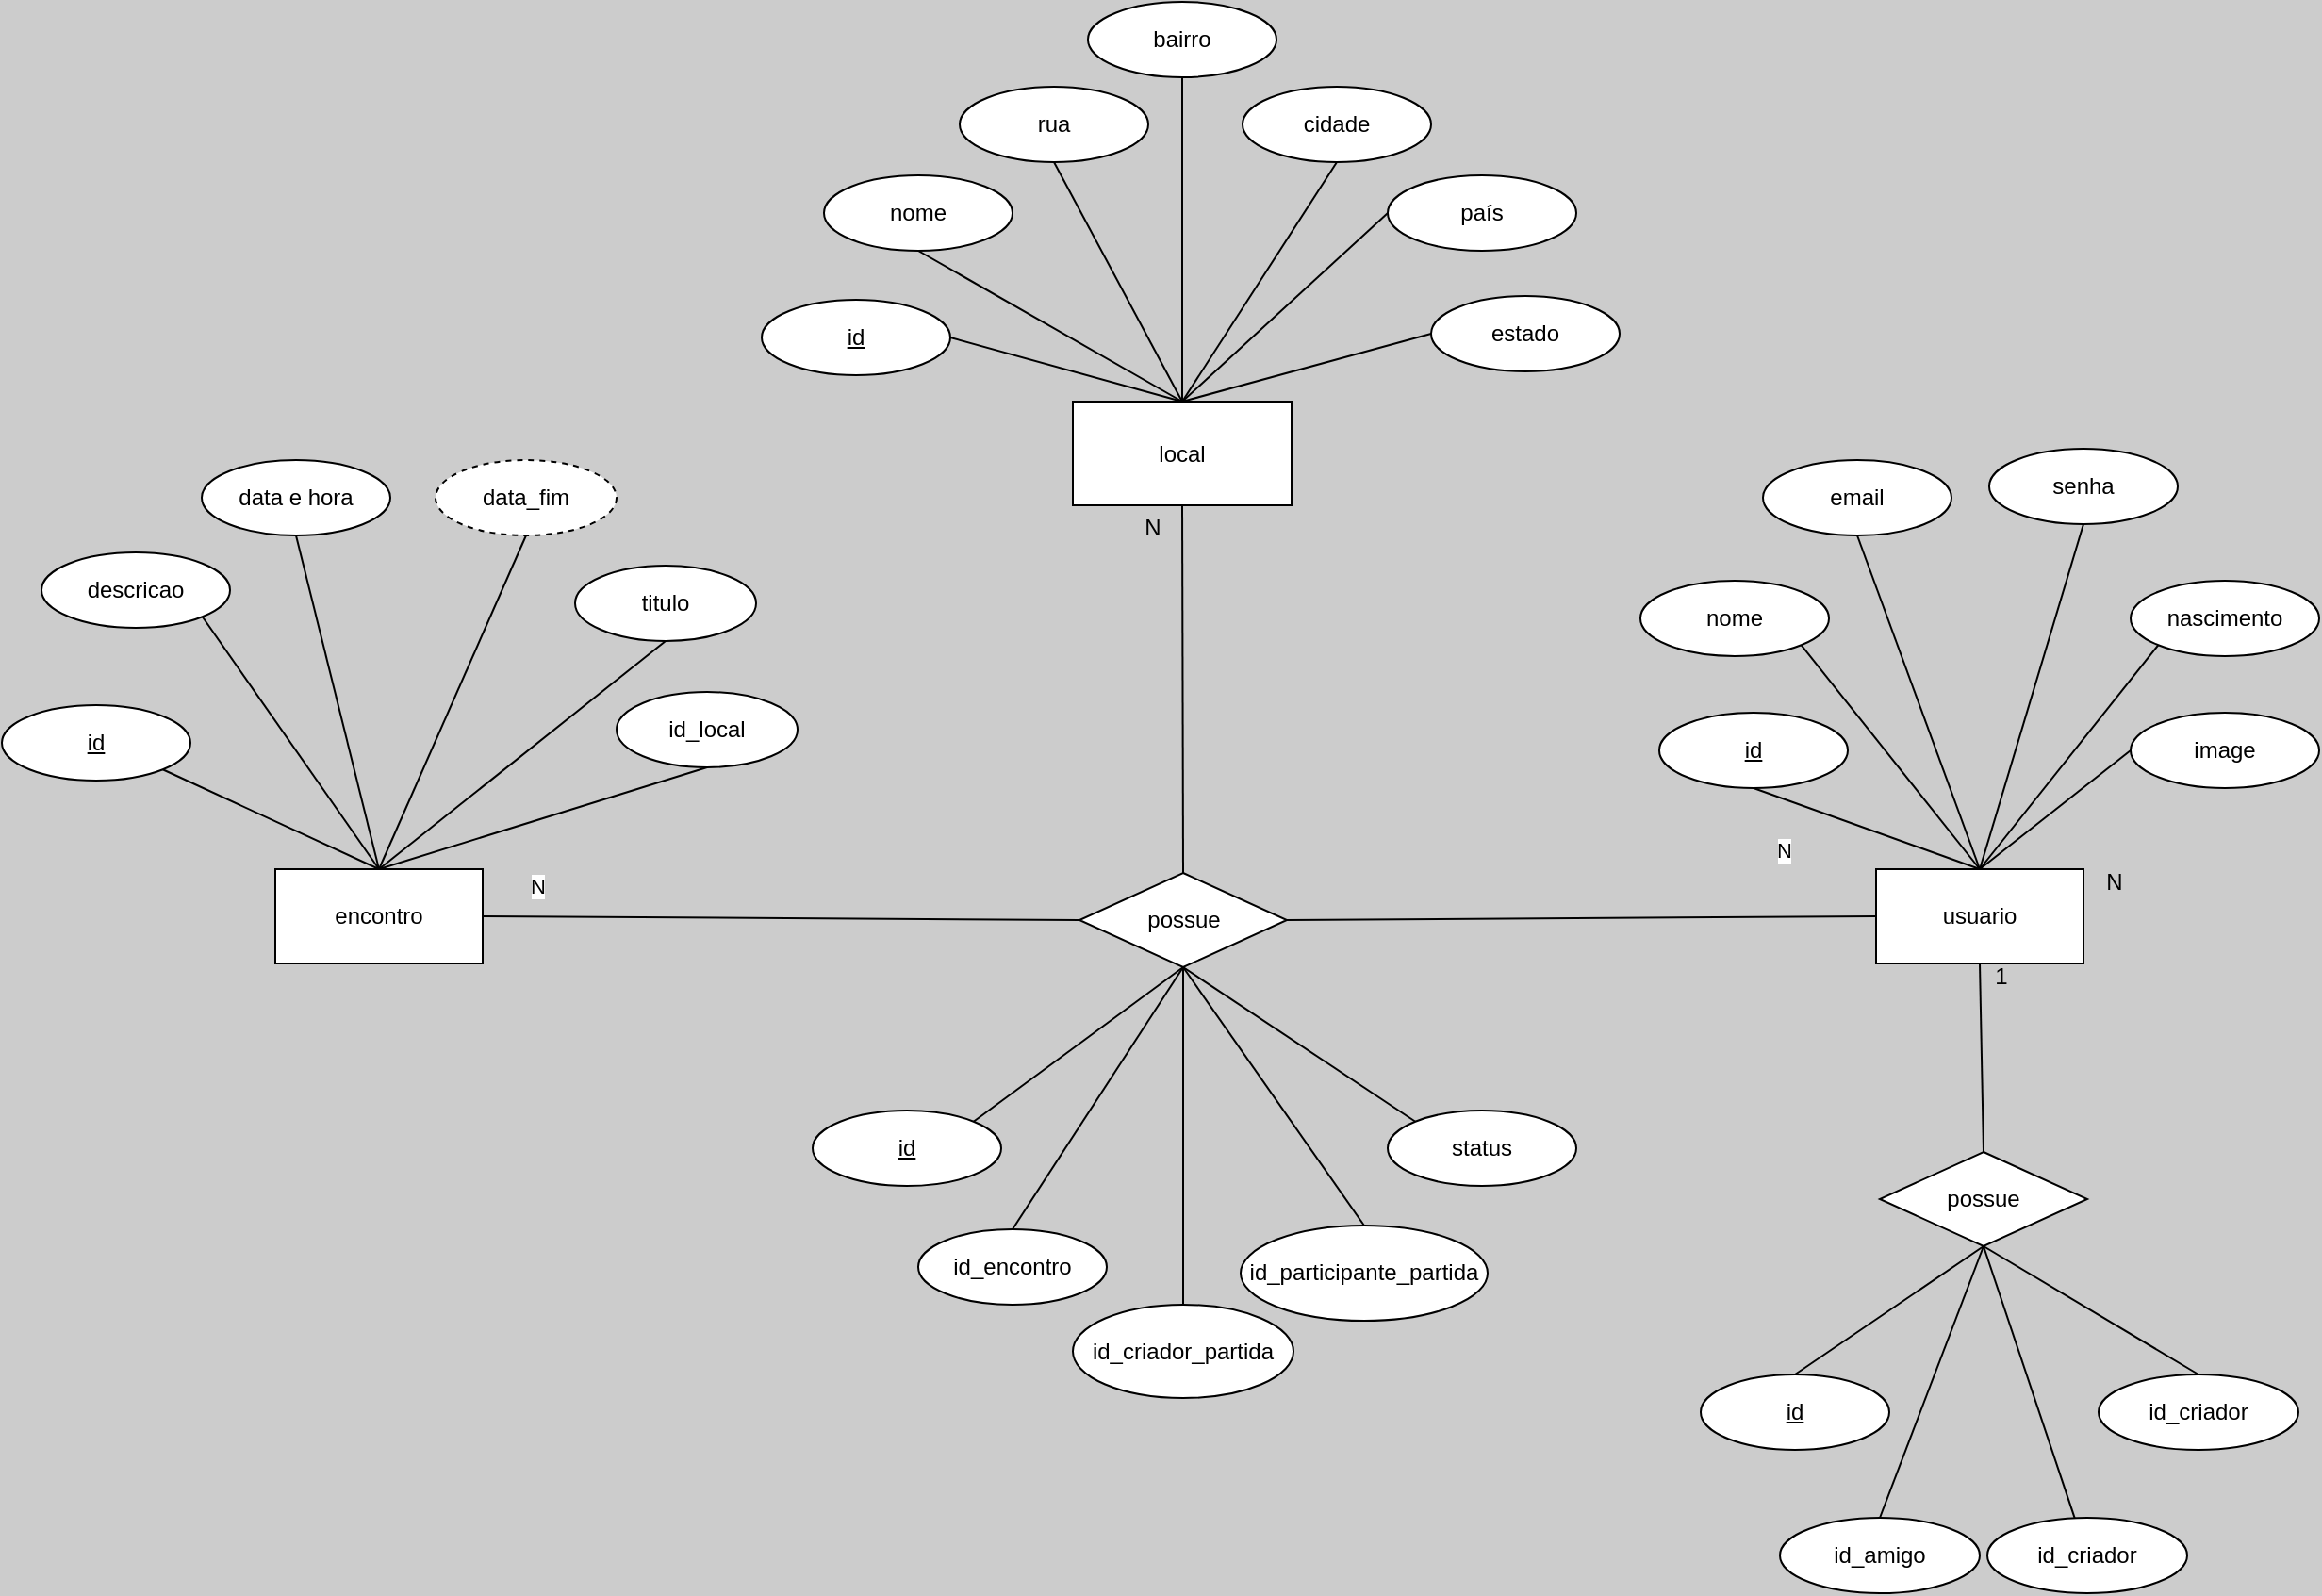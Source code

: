 <mxfile version="21.3.5" type="device">
  <diagram name="Página-1" id="N1INOAUM5hpIThV5yqhR">
    <mxGraphModel dx="1687" dy="2105" grid="0" gridSize="10" guides="1" tooltips="1" connect="1" arrows="1" fold="1" page="1" pageScale="1" pageWidth="827" pageHeight="1169" background="#CCCCCC" math="0" shadow="0">
      <root>
        <mxCell id="0" />
        <mxCell id="1" parent="0" />
        <mxCell id="-wdtQB86EiZ9sF__bixl-102" value="usuario" style="html=1;whiteSpace=wrap;" parent="1" vertex="1">
          <mxGeometry x="1192" y="-236" width="110" height="50" as="geometry" />
        </mxCell>
        <mxCell id="-wdtQB86EiZ9sF__bixl-103" value="&lt;u&gt;id&lt;/u&gt;" style="ellipse;whiteSpace=wrap;html=1;align=center;" parent="1" vertex="1">
          <mxGeometry x="1077" y="-319" width="100" height="40" as="geometry" />
        </mxCell>
        <mxCell id="-wdtQB86EiZ9sF__bixl-104" value="senha" style="ellipse;whiteSpace=wrap;html=1;align=center;" parent="1" vertex="1">
          <mxGeometry x="1252" y="-459" width="100" height="40" as="geometry" />
        </mxCell>
        <mxCell id="-wdtQB86EiZ9sF__bixl-105" value="nome" style="ellipse;whiteSpace=wrap;html=1;align=center;" parent="1" vertex="1">
          <mxGeometry x="1067" y="-389" width="100" height="40" as="geometry" />
        </mxCell>
        <mxCell id="-wdtQB86EiZ9sF__bixl-106" value="email" style="ellipse;whiteSpace=wrap;html=1;align=center;" parent="1" vertex="1">
          <mxGeometry x="1132" y="-453" width="100" height="40" as="geometry" />
        </mxCell>
        <mxCell id="-wdtQB86EiZ9sF__bixl-107" value="nascimento" style="ellipse;whiteSpace=wrap;html=1;align=center;" parent="1" vertex="1">
          <mxGeometry x="1327" y="-389" width="100" height="40" as="geometry" />
        </mxCell>
        <mxCell id="-wdtQB86EiZ9sF__bixl-108" value="" style="endArrow=none;html=1;rounded=0;exitX=0.5;exitY=1;exitDx=0;exitDy=0;entryX=0.5;entryY=0;entryDx=0;entryDy=0;" parent="1" source="-wdtQB86EiZ9sF__bixl-103" target="-wdtQB86EiZ9sF__bixl-102" edge="1">
          <mxGeometry width="50" height="50" relative="1" as="geometry">
            <mxPoint x="1197" y="-284" as="sourcePoint" />
            <mxPoint x="1247" y="-334" as="targetPoint" />
          </mxGeometry>
        </mxCell>
        <mxCell id="-wdtQB86EiZ9sF__bixl-109" value="" style="endArrow=none;html=1;rounded=0;entryX=0.5;entryY=0;entryDx=0;entryDy=0;exitX=1;exitY=1;exitDx=0;exitDy=0;" parent="1" source="-wdtQB86EiZ9sF__bixl-105" target="-wdtQB86EiZ9sF__bixl-102" edge="1">
          <mxGeometry width="50" height="50" relative="1" as="geometry">
            <mxPoint x="1107" y="-314" as="sourcePoint" />
            <mxPoint x="1257" y="-324" as="targetPoint" />
          </mxGeometry>
        </mxCell>
        <mxCell id="-wdtQB86EiZ9sF__bixl-110" value="" style="endArrow=none;html=1;rounded=0;entryX=0.5;entryY=0;entryDx=0;entryDy=0;exitX=0.5;exitY=1;exitDx=0;exitDy=0;" parent="1" source="-wdtQB86EiZ9sF__bixl-104" target="-wdtQB86EiZ9sF__bixl-102" edge="1">
          <mxGeometry width="50" height="50" relative="1" as="geometry">
            <mxPoint x="1217" y="-264" as="sourcePoint" />
            <mxPoint x="1267" y="-314" as="targetPoint" />
          </mxGeometry>
        </mxCell>
        <mxCell id="-wdtQB86EiZ9sF__bixl-111" value="" style="endArrow=none;html=1;rounded=0;entryX=0.5;entryY=0;entryDx=0;entryDy=0;exitX=0;exitY=1;exitDx=0;exitDy=0;" parent="1" source="-wdtQB86EiZ9sF__bixl-107" target="-wdtQB86EiZ9sF__bixl-102" edge="1">
          <mxGeometry width="50" height="50" relative="1" as="geometry">
            <mxPoint x="1357" y="-339" as="sourcePoint" />
            <mxPoint x="1307" y="-354" as="targetPoint" />
          </mxGeometry>
        </mxCell>
        <mxCell id="-wdtQB86EiZ9sF__bixl-112" value="" style="endArrow=none;html=1;rounded=0;exitX=0.5;exitY=1;exitDx=0;exitDy=0;entryX=0.5;entryY=0;entryDx=0;entryDy=0;" parent="1" source="-wdtQB86EiZ9sF__bixl-106" target="-wdtQB86EiZ9sF__bixl-102" edge="1">
          <mxGeometry width="50" height="50" relative="1" as="geometry">
            <mxPoint x="1237" y="-244" as="sourcePoint" />
            <mxPoint x="1287" y="-294" as="targetPoint" />
          </mxGeometry>
        </mxCell>
        <mxCell id="-wdtQB86EiZ9sF__bixl-113" value="image" style="ellipse;whiteSpace=wrap;html=1;align=center;" parent="1" vertex="1">
          <mxGeometry x="1327" y="-319" width="100" height="40" as="geometry" />
        </mxCell>
        <mxCell id="-wdtQB86EiZ9sF__bixl-114" value="" style="endArrow=none;html=1;rounded=0;entryX=0;entryY=0.5;entryDx=0;entryDy=0;exitX=0.5;exitY=0;exitDx=0;exitDy=0;" parent="1" source="-wdtQB86EiZ9sF__bixl-102" target="-wdtQB86EiZ9sF__bixl-113" edge="1">
          <mxGeometry width="50" height="50" relative="1" as="geometry">
            <mxPoint x="1447" y="-114" as="sourcePoint" />
            <mxPoint x="1507" y="-274" as="targetPoint" />
          </mxGeometry>
        </mxCell>
        <mxCell id="-wdtQB86EiZ9sF__bixl-157" value="encontro" style="rounded=0;whiteSpace=wrap;html=1;" parent="1" vertex="1">
          <mxGeometry x="343" y="-236" width="110" height="50" as="geometry" />
        </mxCell>
        <mxCell id="-wdtQB86EiZ9sF__bixl-158" value="" style="endArrow=none;html=1;rounded=0;entryX=0;entryY=0.5;entryDx=0;entryDy=0;exitX=1;exitY=0.5;exitDx=0;exitDy=0;" parent="1" source="-wdtQB86EiZ9sF__bixl-157" target="-wdtQB86EiZ9sF__bixl-162" edge="1">
          <mxGeometry width="50" height="50" relative="1" as="geometry">
            <mxPoint x="664" y="-166" as="sourcePoint" />
            <mxPoint x="744" y="-106" as="targetPoint" />
          </mxGeometry>
        </mxCell>
        <mxCell id="-wdtQB86EiZ9sF__bixl-159" value="data_fim" style="ellipse;whiteSpace=wrap;html=1;align=center;dashed=1;" parent="1" vertex="1">
          <mxGeometry x="428" y="-453" width="96" height="40" as="geometry" />
        </mxCell>
        <mxCell id="-wdtQB86EiZ9sF__bixl-161" value="descricao" style="ellipse;whiteSpace=wrap;html=1;align=center;" parent="1" vertex="1">
          <mxGeometry x="219" y="-404" width="100" height="40" as="geometry" />
        </mxCell>
        <mxCell id="-wdtQB86EiZ9sF__bixl-162" value="possue" style="shape=rhombus;perimeter=rhombusPerimeter;whiteSpace=wrap;html=1;align=center;" parent="1" vertex="1">
          <mxGeometry x="769.5" y="-234" width="110" height="50" as="geometry" />
        </mxCell>
        <mxCell id="-wdtQB86EiZ9sF__bixl-163" value="" style="endArrow=none;html=1;rounded=0;entryX=1;entryY=0.5;entryDx=0;entryDy=0;exitX=0;exitY=0.5;exitDx=0;exitDy=0;" parent="1" edge="1" target="-wdtQB86EiZ9sF__bixl-162" source="-wdtQB86EiZ9sF__bixl-102">
          <mxGeometry width="50" height="50" relative="1" as="geometry">
            <mxPoint x="1192" y="-192.5" as="sourcePoint" />
            <mxPoint x="1097" y="-192.5" as="targetPoint" />
          </mxGeometry>
        </mxCell>
        <mxCell id="GXf_h8resjG4_r_IiJEU-1" value="N" style="edgeLabel;html=1;align=center;verticalAlign=middle;resizable=0;points=[];" parent="-wdtQB86EiZ9sF__bixl-163" vertex="1" connectable="0">
          <mxGeometry x="-0.684" y="1" relative="1" as="geometry">
            <mxPoint y="-37" as="offset" />
          </mxGeometry>
        </mxCell>
        <mxCell id="-wdtQB86EiZ9sF__bixl-174" value="" style="endArrow=none;html=1;rounded=0;entryX=1;entryY=1;entryDx=0;entryDy=0;exitX=0.5;exitY=0;exitDx=0;exitDy=0;" parent="1" source="-wdtQB86EiZ9sF__bixl-157" target="-wdtQB86EiZ9sF__bixl-161" edge="1">
          <mxGeometry width="50" height="50" relative="1" as="geometry">
            <mxPoint x="419" y="-176" as="sourcePoint" />
            <mxPoint x="419" y="-56" as="targetPoint" />
          </mxGeometry>
        </mxCell>
        <mxCell id="-wdtQB86EiZ9sF__bixl-175" value="data e hora" style="ellipse;whiteSpace=wrap;html=1;align=center;" parent="1" vertex="1">
          <mxGeometry x="304" y="-453" width="100" height="40" as="geometry" />
        </mxCell>
        <mxCell id="-wdtQB86EiZ9sF__bixl-176" value="" style="endArrow=none;html=1;rounded=0;entryX=0.5;entryY=0;entryDx=0;entryDy=0;exitX=0.5;exitY=1;exitDx=0;exitDy=0;" parent="1" source="-wdtQB86EiZ9sF__bixl-175" target="-wdtQB86EiZ9sF__bixl-157" edge="1">
          <mxGeometry width="50" height="50" relative="1" as="geometry">
            <mxPoint x="419" y="-226" as="sourcePoint" />
            <mxPoint x="359" y="-312" as="targetPoint" />
          </mxGeometry>
        </mxCell>
        <mxCell id="-wdtQB86EiZ9sF__bixl-178" value="" style="endArrow=none;html=1;rounded=0;entryX=0.5;entryY=0;entryDx=0;entryDy=0;exitX=0.5;exitY=1;exitDx=0;exitDy=0;" parent="1" source="-wdtQB86EiZ9sF__bixl-159" target="-wdtQB86EiZ9sF__bixl-157" edge="1">
          <mxGeometry width="50" height="50" relative="1" as="geometry">
            <mxPoint x="419" y="-326" as="sourcePoint" />
            <mxPoint x="419" y="-226" as="targetPoint" />
          </mxGeometry>
        </mxCell>
        <mxCell id="A-LrJeK5duBcHdD12Yyj-2" value="" style="endArrow=none;html=1;rounded=0;exitX=1;exitY=1;exitDx=0;exitDy=0;entryX=0.5;entryY=0;entryDx=0;entryDy=0;" parent="1" source="VPqgROpHKX0WwlNAz4hR-3" target="-wdtQB86EiZ9sF__bixl-157" edge="1">
          <mxGeometry width="50" height="50" relative="1" as="geometry">
            <mxPoint x="354" y="-256" as="sourcePoint" />
            <mxPoint x="414" y="-236" as="targetPoint" />
          </mxGeometry>
        </mxCell>
        <mxCell id="GXf_h8resjG4_r_IiJEU-2" value="N" style="edgeLabel;html=1;align=center;verticalAlign=middle;resizable=0;points=[];" parent="1" vertex="1" connectable="0">
          <mxGeometry x="524" y="-246" as="geometry">
            <mxPoint x="-42" y="19" as="offset" />
          </mxGeometry>
        </mxCell>
        <mxCell id="GXf_h8resjG4_r_IiJEU-3" value="N" style="text;html=1;align=center;verticalAlign=middle;resizable=0;points=[];autosize=1;" parent="1" vertex="1">
          <mxGeometry x="1308" y="-238" width="19" height="18" as="geometry" />
        </mxCell>
        <mxCell id="izcqgFG0Y2Gzf3-ew_Px-1" value="" style="endArrow=none;html=1;rounded=0;exitX=0.5;exitY=1;exitDx=0;exitDy=0;entryX=0.5;entryY=0;entryDx=0;entryDy=0;" parent="1" source="-wdtQB86EiZ9sF__bixl-102" target="izcqgFG0Y2Gzf3-ew_Px-3" edge="1">
          <mxGeometry width="50" height="50" relative="1" as="geometry">
            <mxPoint x="856" y="-204" as="sourcePoint" />
            <mxPoint x="1247" y="-120" as="targetPoint" />
          </mxGeometry>
        </mxCell>
        <mxCell id="izcqgFG0Y2Gzf3-ew_Px-3" value="possue" style="shape=rhombus;perimeter=rhombusPerimeter;whiteSpace=wrap;html=1;align=center;" parent="1" vertex="1">
          <mxGeometry x="1194" y="-86" width="110" height="50" as="geometry" />
        </mxCell>
        <mxCell id="izcqgFG0Y2Gzf3-ew_Px-6" value="1" style="text;html=1;align=center;verticalAlign=middle;resizable=0;points=[];autosize=1;strokeColor=none;fillColor=none;" parent="1" vertex="1">
          <mxGeometry x="1245" y="-192" width="25" height="26" as="geometry" />
        </mxCell>
        <mxCell id="izcqgFG0Y2Gzf3-ew_Px-9" value="" style="endArrow=none;html=1;rounded=0;entryX=0.5;entryY=1;entryDx=0;entryDy=0;exitX=0.5;exitY=0;exitDx=0;exitDy=0;" parent="1" source="izcqgFG0Y2Gzf3-ew_Px-15" target="izcqgFG0Y2Gzf3-ew_Px-3" edge="1">
          <mxGeometry width="50" height="50" relative="1" as="geometry">
            <mxPoint x="1155" y="25" as="sourcePoint" />
            <mxPoint x="1249" y="9" as="targetPoint" />
          </mxGeometry>
        </mxCell>
        <mxCell id="izcqgFG0Y2Gzf3-ew_Px-10" value="id_amigo" style="ellipse;whiteSpace=wrap;html=1;align=center;" parent="1" vertex="1">
          <mxGeometry x="1141" y="108" width="106" height="40" as="geometry" />
        </mxCell>
        <mxCell id="izcqgFG0Y2Gzf3-ew_Px-11" value="" style="endArrow=none;html=1;rounded=0;entryX=0.5;entryY=1;entryDx=0;entryDy=0;exitX=0.5;exitY=0;exitDx=0;exitDy=0;" parent="1" source="izcqgFG0Y2Gzf3-ew_Px-10" target="izcqgFG0Y2Gzf3-ew_Px-3" edge="1">
          <mxGeometry width="50" height="50" relative="1" as="geometry">
            <mxPoint x="1207" y="44" as="sourcePoint" />
            <mxPoint x="1249" y="9" as="targetPoint" />
          </mxGeometry>
        </mxCell>
        <mxCell id="izcqgFG0Y2Gzf3-ew_Px-12" value="id_criador" style="ellipse;whiteSpace=wrap;html=1;align=center;" parent="1" vertex="1">
          <mxGeometry x="1251" y="108" width="106" height="40" as="geometry" />
        </mxCell>
        <mxCell id="izcqgFG0Y2Gzf3-ew_Px-14" value="" style="endArrow=none;html=1;rounded=0;entryX=0.5;entryY=1;entryDx=0;entryDy=0;" parent="1" source="izcqgFG0Y2Gzf3-ew_Px-12" target="izcqgFG0Y2Gzf3-ew_Px-3" edge="1">
          <mxGeometry width="50" height="50" relative="1" as="geometry">
            <mxPoint x="1269.5" y="67" as="sourcePoint" />
            <mxPoint x="1249" y="9" as="targetPoint" />
          </mxGeometry>
        </mxCell>
        <mxCell id="izcqgFG0Y2Gzf3-ew_Px-15" value="&lt;u&gt;id&lt;/u&gt;" style="ellipse;whiteSpace=wrap;html=1;align=center;" parent="1" vertex="1">
          <mxGeometry x="1099" y="32" width="100" height="40" as="geometry" />
        </mxCell>
        <mxCell id="VPqgROpHKX0WwlNAz4hR-1" value="id_criador" style="ellipse;whiteSpace=wrap;html=1;align=center;" vertex="1" parent="1">
          <mxGeometry x="1310" y="32" width="106" height="40" as="geometry" />
        </mxCell>
        <mxCell id="VPqgROpHKX0WwlNAz4hR-2" value="" style="endArrow=none;html=1;rounded=0;entryX=0.5;entryY=0;entryDx=0;entryDy=0;exitX=0.5;exitY=1;exitDx=0;exitDy=0;" edge="1" parent="1" source="izcqgFG0Y2Gzf3-ew_Px-3" target="VPqgROpHKX0WwlNAz4hR-1">
          <mxGeometry width="50" height="50" relative="1" as="geometry">
            <mxPoint x="1249" y="9" as="sourcePoint" />
            <mxPoint x="1458" y="-36" as="targetPoint" />
          </mxGeometry>
        </mxCell>
        <mxCell id="VPqgROpHKX0WwlNAz4hR-3" value="&lt;u&gt;id&lt;/u&gt;" style="ellipse;whiteSpace=wrap;html=1;align=center;" vertex="1" parent="1">
          <mxGeometry x="198" y="-323" width="100" height="40" as="geometry" />
        </mxCell>
        <mxCell id="VPqgROpHKX0WwlNAz4hR-4" value="titulo" style="ellipse;whiteSpace=wrap;html=1;align=center;" vertex="1" parent="1">
          <mxGeometry x="502" y="-397" width="96" height="40" as="geometry" />
        </mxCell>
        <mxCell id="VPqgROpHKX0WwlNAz4hR-5" value="" style="endArrow=none;html=1;rounded=0;entryX=0.5;entryY=0;entryDx=0;entryDy=0;exitX=0.5;exitY=1;exitDx=0;exitDy=0;" edge="1" parent="1" source="VPqgROpHKX0WwlNAz4hR-4" target="-wdtQB86EiZ9sF__bixl-157">
          <mxGeometry width="50" height="50" relative="1" as="geometry">
            <mxPoint x="540" y="-122" as="sourcePoint" />
            <mxPoint x="476" y="-61" as="targetPoint" />
          </mxGeometry>
        </mxCell>
        <mxCell id="VPqgROpHKX0WwlNAz4hR-6" value="id_local" style="ellipse;whiteSpace=wrap;html=1;align=center;" vertex="1" parent="1">
          <mxGeometry x="524" y="-330" width="96" height="40" as="geometry" />
        </mxCell>
        <mxCell id="VPqgROpHKX0WwlNAz4hR-7" value="" style="endArrow=none;html=1;rounded=0;entryX=0.5;entryY=1;entryDx=0;entryDy=0;exitX=0.5;exitY=0;exitDx=0;exitDy=0;" edge="1" parent="1" source="-wdtQB86EiZ9sF__bixl-157" target="VPqgROpHKX0WwlNAz4hR-6">
          <mxGeometry width="50" height="50" relative="1" as="geometry">
            <mxPoint x="626" y="-77" as="sourcePoint" />
            <mxPoint x="503" y="45" as="targetPoint" />
          </mxGeometry>
        </mxCell>
        <mxCell id="VPqgROpHKX0WwlNAz4hR-18" value="" style="endArrow=none;html=1;rounded=0;entryX=0.5;entryY=1;entryDx=0;entryDy=0;exitX=1;exitY=0;exitDx=0;exitDy=0;" edge="1" parent="1" source="VPqgROpHKX0WwlNAz4hR-34" target="-wdtQB86EiZ9sF__bixl-162">
          <mxGeometry width="50" height="50" relative="1" as="geometry">
            <mxPoint x="606" y="-110.0" as="sourcePoint" />
            <mxPoint x="786" y="-163" as="targetPoint" />
          </mxGeometry>
        </mxCell>
        <mxCell id="VPqgROpHKX0WwlNAz4hR-19" value="" style="endArrow=none;html=1;rounded=0;entryX=0.5;entryY=1;entryDx=0;entryDy=0;exitX=0.5;exitY=0;exitDx=0;exitDy=0;" edge="1" parent="1" source="VPqgROpHKX0WwlNAz4hR-35" target="-wdtQB86EiZ9sF__bixl-162">
          <mxGeometry width="50" height="50" relative="1" as="geometry">
            <mxPoint x="656" y="-49" as="sourcePoint" />
            <mxPoint x="786" y="-163" as="targetPoint" />
          </mxGeometry>
        </mxCell>
        <mxCell id="VPqgROpHKX0WwlNAz4hR-20" value="" style="endArrow=none;html=1;rounded=0;entryX=0.5;entryY=1;entryDx=0;entryDy=0;exitX=0.5;exitY=0;exitDx=0;exitDy=0;" edge="1" parent="1" source="VPqgROpHKX0WwlNAz4hR-38" target="-wdtQB86EiZ9sF__bixl-162">
          <mxGeometry width="50" height="50" relative="1" as="geometry">
            <mxPoint x="897" y="100" as="sourcePoint" />
            <mxPoint x="953" y="-179" as="targetPoint" />
          </mxGeometry>
        </mxCell>
        <mxCell id="VPqgROpHKX0WwlNAz4hR-22" value="" style="endArrow=none;html=1;rounded=0;exitX=0.5;exitY=0;exitDx=0;exitDy=0;entryX=0.5;entryY=1;entryDx=0;entryDy=0;" edge="1" parent="1" source="VPqgROpHKX0WwlNAz4hR-37" target="-wdtQB86EiZ9sF__bixl-162">
          <mxGeometry width="50" height="50" relative="1" as="geometry">
            <mxPoint x="785.5" y="-28" as="sourcePoint" />
            <mxPoint x="786" y="-163" as="targetPoint" />
          </mxGeometry>
        </mxCell>
        <mxCell id="VPqgROpHKX0WwlNAz4hR-28" value="" style="endArrow=none;html=1;rounded=0;entryX=0.5;entryY=1;entryDx=0;entryDy=0;exitX=0;exitY=0;exitDx=0;exitDy=0;" edge="1" parent="1" source="VPqgROpHKX0WwlNAz4hR-36" target="-wdtQB86EiZ9sF__bixl-162">
          <mxGeometry width="50" height="50" relative="1" as="geometry">
            <mxPoint x="1005" y="-134" as="sourcePoint" />
            <mxPoint x="786" y="-163" as="targetPoint" />
          </mxGeometry>
        </mxCell>
        <mxCell id="VPqgROpHKX0WwlNAz4hR-34" value="&lt;u&gt;id&lt;/u&gt;" style="ellipse;whiteSpace=wrap;html=1;align=center;" vertex="1" parent="1">
          <mxGeometry x="628" y="-108" width="100" height="40" as="geometry" />
        </mxCell>
        <mxCell id="VPqgROpHKX0WwlNAz4hR-35" value="id_encontro" style="ellipse;whiteSpace=wrap;html=1;align=center;" vertex="1" parent="1">
          <mxGeometry x="684" y="-45" width="100" height="40" as="geometry" />
        </mxCell>
        <mxCell id="VPqgROpHKX0WwlNAz4hR-36" value="status" style="ellipse;whiteSpace=wrap;html=1;align=center;" vertex="1" parent="1">
          <mxGeometry x="933" y="-108" width="100" height="40" as="geometry" />
        </mxCell>
        <mxCell id="VPqgROpHKX0WwlNAz4hR-37" value="id_criador_partida" style="ellipse;whiteSpace=wrap;html=1;align=center;" vertex="1" parent="1">
          <mxGeometry x="766" y="-5" width="117" height="49.5" as="geometry" />
        </mxCell>
        <mxCell id="VPqgROpHKX0WwlNAz4hR-38" value="id_participante_partida" style="ellipse;whiteSpace=wrap;html=1;align=center;" vertex="1" parent="1">
          <mxGeometry x="855" y="-47" width="131" height="50.5" as="geometry" />
        </mxCell>
        <mxCell id="VPqgROpHKX0WwlNAz4hR-39" value="local" style="rounded=0;whiteSpace=wrap;html=1;" vertex="1" parent="1">
          <mxGeometry x="766" y="-484" width="116" height="55" as="geometry" />
        </mxCell>
        <mxCell id="VPqgROpHKX0WwlNAz4hR-40" value="&lt;u&gt;id&lt;/u&gt;" style="ellipse;whiteSpace=wrap;html=1;align=center;" vertex="1" parent="1">
          <mxGeometry x="601" y="-538" width="100" height="40" as="geometry" />
        </mxCell>
        <mxCell id="VPqgROpHKX0WwlNAz4hR-41" value="nome" style="ellipse;whiteSpace=wrap;html=1;align=center;" vertex="1" parent="1">
          <mxGeometry x="634" y="-604" width="100" height="40" as="geometry" />
        </mxCell>
        <mxCell id="VPqgROpHKX0WwlNAz4hR-42" value="bairro" style="ellipse;whiteSpace=wrap;html=1;align=center;" vertex="1" parent="1">
          <mxGeometry x="774" y="-696" width="100" height="40" as="geometry" />
        </mxCell>
        <mxCell id="VPqgROpHKX0WwlNAz4hR-43" value="" style="endArrow=none;html=1;rounded=0;entryX=0.5;entryY=0;entryDx=0;entryDy=0;exitX=1;exitY=0.5;exitDx=0;exitDy=0;" edge="1" parent="1" source="VPqgROpHKX0WwlNAz4hR-40" target="VPqgROpHKX0WwlNAz4hR-39">
          <mxGeometry width="50" height="50" relative="1" as="geometry">
            <mxPoint x="756" y="-349" as="sourcePoint" />
            <mxPoint x="806" y="-399" as="targetPoint" />
          </mxGeometry>
        </mxCell>
        <mxCell id="VPqgROpHKX0WwlNAz4hR-44" value="" style="endArrow=none;html=1;rounded=0;entryX=0.5;entryY=0;entryDx=0;entryDy=0;exitX=0.5;exitY=1;exitDx=0;exitDy=0;" edge="1" parent="1" source="VPqgROpHKX0WwlNAz4hR-41" target="VPqgROpHKX0WwlNAz4hR-39">
          <mxGeometry width="50" height="50" relative="1" as="geometry">
            <mxPoint x="756" y="-369" as="sourcePoint" />
            <mxPoint x="826" y="-439" as="targetPoint" />
          </mxGeometry>
        </mxCell>
        <mxCell id="VPqgROpHKX0WwlNAz4hR-45" value="" style="endArrow=none;html=1;rounded=0;entryX=0.5;entryY=0;entryDx=0;entryDy=0;exitX=0.5;exitY=1;exitDx=0;exitDy=0;" edge="1" parent="1" source="VPqgROpHKX0WwlNAz4hR-42" target="VPqgROpHKX0WwlNAz4hR-39">
          <mxGeometry width="50" height="50" relative="1" as="geometry">
            <mxPoint x="896" y="-369" as="sourcePoint" />
            <mxPoint x="826" y="-439" as="targetPoint" />
          </mxGeometry>
        </mxCell>
        <mxCell id="VPqgROpHKX0WwlNAz4hR-46" value="rua" style="ellipse;whiteSpace=wrap;html=1;align=center;" vertex="1" parent="1">
          <mxGeometry x="706" y="-651" width="100" height="40" as="geometry" />
        </mxCell>
        <mxCell id="VPqgROpHKX0WwlNAz4hR-47" value="" style="endArrow=none;html=1;rounded=0;exitX=0.5;exitY=1;exitDx=0;exitDy=0;entryX=0.5;entryY=0;entryDx=0;entryDy=0;" edge="1" parent="1" source="VPqgROpHKX0WwlNAz4hR-46" target="VPqgROpHKX0WwlNAz4hR-39">
          <mxGeometry width="50" height="50" relative="1" as="geometry">
            <mxPoint x="826" y="-329" as="sourcePoint" />
            <mxPoint x="830" y="-439" as="targetPoint" />
          </mxGeometry>
        </mxCell>
        <mxCell id="VPqgROpHKX0WwlNAz4hR-50" value="cidade" style="ellipse;whiteSpace=wrap;html=1;align=center;" vertex="1" parent="1">
          <mxGeometry x="856" y="-651" width="100" height="40" as="geometry" />
        </mxCell>
        <mxCell id="VPqgROpHKX0WwlNAz4hR-51" value="país" style="ellipse;whiteSpace=wrap;html=1;align=center;" vertex="1" parent="1">
          <mxGeometry x="933" y="-604" width="100" height="40" as="geometry" />
        </mxCell>
        <mxCell id="VPqgROpHKX0WwlNAz4hR-52" value="estado" style="ellipse;whiteSpace=wrap;html=1;align=center;" vertex="1" parent="1">
          <mxGeometry x="956" y="-540" width="100" height="40" as="geometry" />
        </mxCell>
        <mxCell id="VPqgROpHKX0WwlNAz4hR-53" value="" style="endArrow=none;html=1;rounded=0;entryX=0.5;entryY=0;entryDx=0;entryDy=0;exitX=0.5;exitY=1;exitDx=0;exitDy=0;" edge="1" parent="1" source="VPqgROpHKX0WwlNAz4hR-50" target="VPqgROpHKX0WwlNAz4hR-39">
          <mxGeometry width="50" height="50" relative="1" as="geometry">
            <mxPoint x="1407" y="-302" as="sourcePoint" />
            <mxPoint x="1144" y="-302" as="targetPoint" />
          </mxGeometry>
        </mxCell>
        <mxCell id="VPqgROpHKX0WwlNAz4hR-54" value="" style="endArrow=none;html=1;rounded=0;entryX=0.5;entryY=0;entryDx=0;entryDy=0;exitX=0;exitY=0.5;exitDx=0;exitDy=0;" edge="1" parent="1" source="VPqgROpHKX0WwlNAz4hR-52" target="VPqgROpHKX0WwlNAz4hR-39">
          <mxGeometry width="50" height="50" relative="1" as="geometry">
            <mxPoint x="1067" y="-300" as="sourcePoint" />
            <mxPoint x="1110" y="-353" as="targetPoint" />
          </mxGeometry>
        </mxCell>
        <mxCell id="VPqgROpHKX0WwlNAz4hR-55" value="" style="endArrow=none;html=1;rounded=0;entryX=0.5;entryY=0;entryDx=0;entryDy=0;exitX=0;exitY=0.5;exitDx=0;exitDy=0;" edge="1" parent="1" source="VPqgROpHKX0WwlNAz4hR-51" target="VPqgROpHKX0WwlNAz4hR-39">
          <mxGeometry width="50" height="50" relative="1" as="geometry">
            <mxPoint x="973" y="-291" as="sourcePoint" />
            <mxPoint x="844" y="-409" as="targetPoint" />
          </mxGeometry>
        </mxCell>
        <mxCell id="VPqgROpHKX0WwlNAz4hR-60" value="" style="endArrow=none;html=1;rounded=0;entryX=0.5;entryY=0;entryDx=0;entryDy=0;exitX=0.5;exitY=1;exitDx=0;exitDy=0;" edge="1" parent="1" source="VPqgROpHKX0WwlNAz4hR-39" target="-wdtQB86EiZ9sF__bixl-162">
          <mxGeometry width="50" height="50" relative="1" as="geometry">
            <mxPoint x="531" y="24" as="sourcePoint" />
            <mxPoint x="219" y="26" as="targetPoint" />
          </mxGeometry>
        </mxCell>
        <mxCell id="VPqgROpHKX0WwlNAz4hR-62" value="N" style="text;html=1;align=center;verticalAlign=middle;resizable=0;points=[];autosize=1;strokeColor=none;fillColor=none;" vertex="1" parent="1">
          <mxGeometry x="794" y="-430" width="27" height="26" as="geometry" />
        </mxCell>
      </root>
    </mxGraphModel>
  </diagram>
</mxfile>
